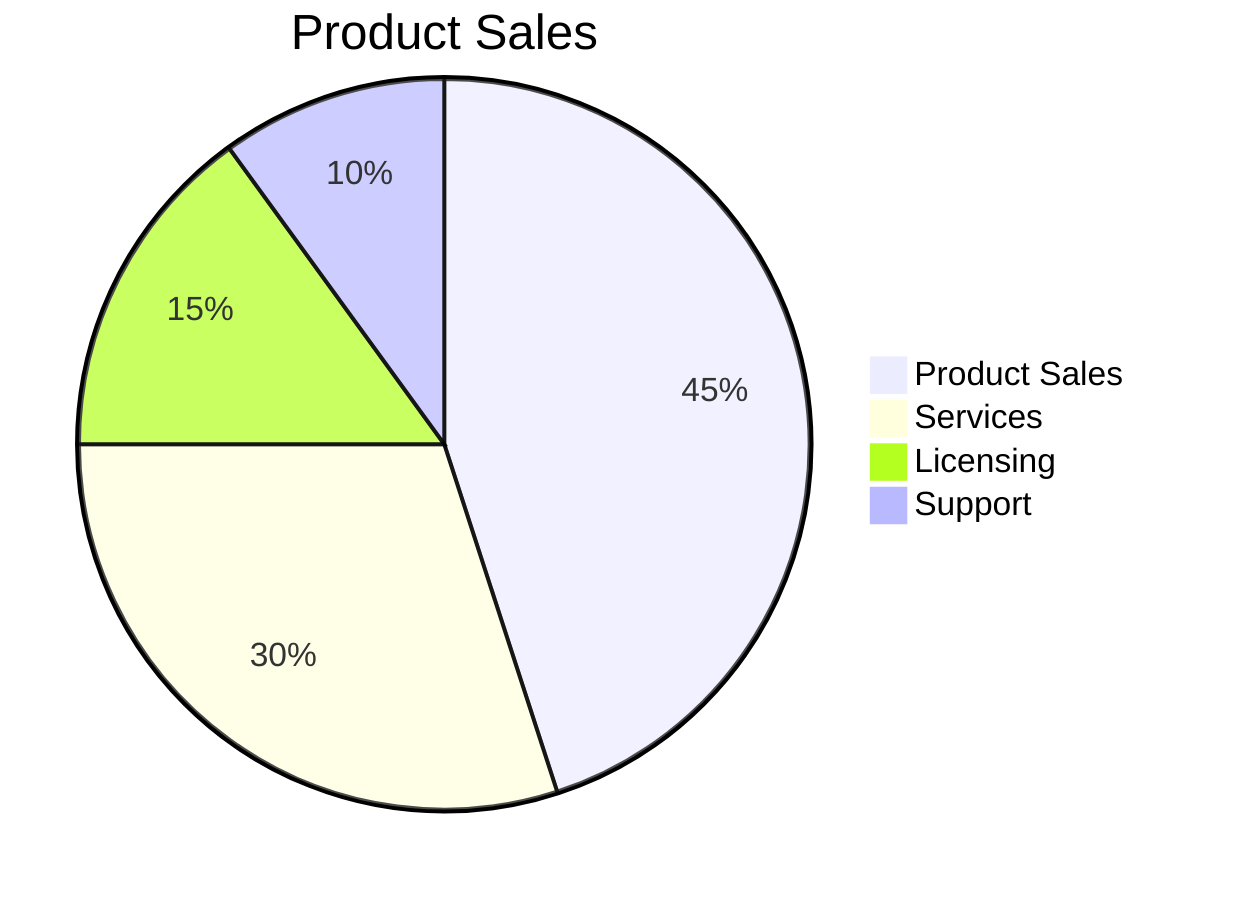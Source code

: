 pie
    title Product Sales
    "Product Sales" : 45
    "Services" : 30
    "Licensing" : 15
    "Support" : 10